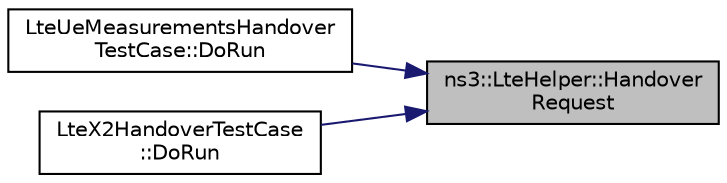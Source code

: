 digraph "ns3::LteHelper::HandoverRequest"
{
 // LATEX_PDF_SIZE
  edge [fontname="Helvetica",fontsize="10",labelfontname="Helvetica",labelfontsize="10"];
  node [fontname="Helvetica",fontsize="10",shape=record];
  rankdir="RL";
  Node1 [label="ns3::LteHelper::Handover\lRequest",height=0.2,width=0.4,color="black", fillcolor="grey75", style="filled", fontcolor="black",tooltip="Manually trigger an X2-based handover."];
  Node1 -> Node2 [dir="back",color="midnightblue",fontsize="10",style="solid",fontname="Helvetica"];
  Node2 [label="LteUeMeasurementsHandover\lTestCase::DoRun",height=0.2,width=0.4,color="black", fillcolor="white", style="filled",URL="$class_lte_ue_measurements_handover_test_case.html#ae81c492f54cd25f174b26310458a7e5f",tooltip="Setup the simulation with the intended UE measurement reporting configuration, run it,..."];
  Node1 -> Node3 [dir="back",color="midnightblue",fontsize="10",style="solid",fontname="Helvetica"];
  Node3 [label="LteX2HandoverTestCase\l::DoRun",height=0.2,width=0.4,color="black", fillcolor="white", style="filled",URL="$class_lte_x2_handover_test_case.html#a5d77d6fbe61da649203846d4617b4716",tooltip="Implementation to actually run this TestCase."];
}
